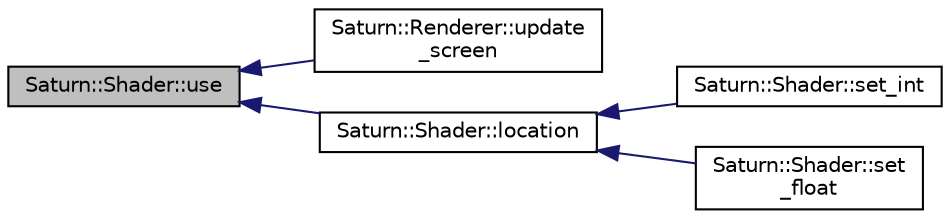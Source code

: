 digraph "Saturn::Shader::use"
{
  edge [fontname="Helvetica",fontsize="10",labelfontname="Helvetica",labelfontsize="10"];
  node [fontname="Helvetica",fontsize="10",shape=record];
  rankdir="LR";
  Node24 [label="Saturn::Shader::use",height=0.2,width=0.4,color="black", fillcolor="grey75", style="filled", fontcolor="black"];
  Node24 -> Node25 [dir="back",color="midnightblue",fontsize="10",style="solid",fontname="Helvetica"];
  Node25 [label="Saturn::Renderer::update\l_screen",height=0.2,width=0.4,color="black", fillcolor="white", style="filled",URL="$class_saturn_1_1_renderer.html#a6332346e6ceb8802a98387d9c7c41515"];
  Node24 -> Node26 [dir="back",color="midnightblue",fontsize="10",style="solid",fontname="Helvetica"];
  Node26 [label="Saturn::Shader::location",height=0.2,width=0.4,color="black", fillcolor="white", style="filled",URL="$class_saturn_1_1_shader.html#a63d7efc6ec1283109db058770df501f7"];
  Node26 -> Node27 [dir="back",color="midnightblue",fontsize="10",style="solid",fontname="Helvetica"];
  Node27 [label="Saturn::Shader::set_int",height=0.2,width=0.4,color="black", fillcolor="white", style="filled",URL="$class_saturn_1_1_shader.html#a581b02afaa31dd07ed65e530fd742979"];
  Node26 -> Node28 [dir="back",color="midnightblue",fontsize="10",style="solid",fontname="Helvetica"];
  Node28 [label="Saturn::Shader::set\l_float",height=0.2,width=0.4,color="black", fillcolor="white", style="filled",URL="$class_saturn_1_1_shader.html#a5fe55e96741b63bca10105f492a3d735"];
}
